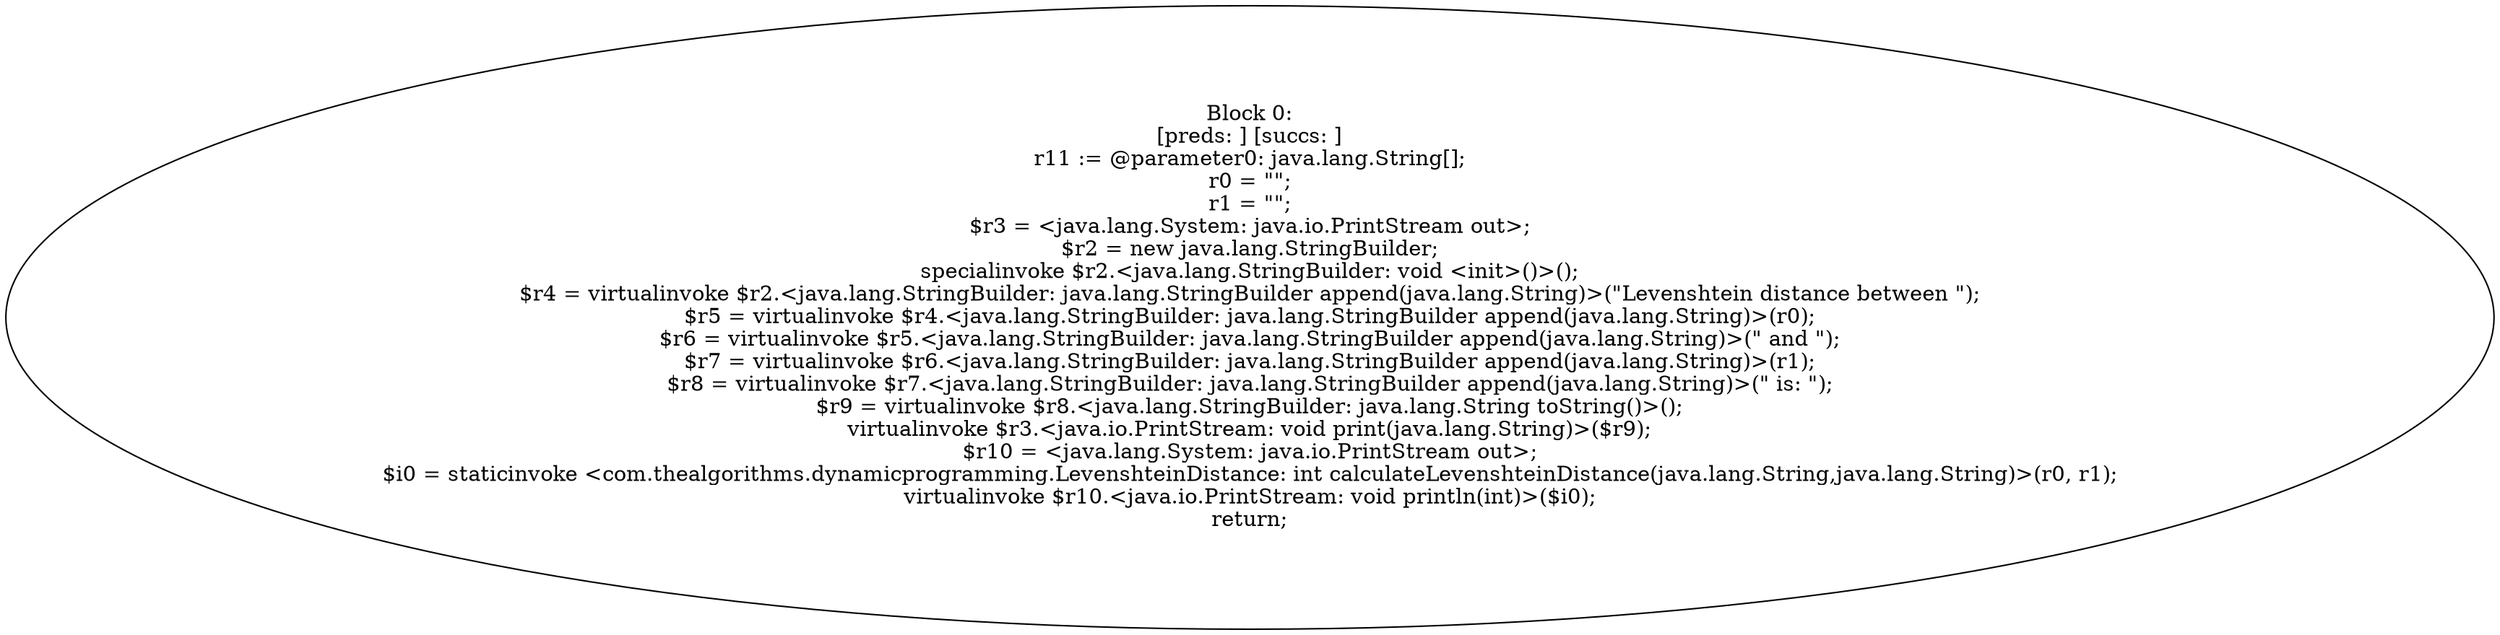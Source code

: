 digraph "unitGraph" {
    "Block 0:
[preds: ] [succs: ]
r11 := @parameter0: java.lang.String[];
r0 = \"\";
r1 = \"\";
$r3 = <java.lang.System: java.io.PrintStream out>;
$r2 = new java.lang.StringBuilder;
specialinvoke $r2.<java.lang.StringBuilder: void <init>()>();
$r4 = virtualinvoke $r2.<java.lang.StringBuilder: java.lang.StringBuilder append(java.lang.String)>(\"Levenshtein distance between \");
$r5 = virtualinvoke $r4.<java.lang.StringBuilder: java.lang.StringBuilder append(java.lang.String)>(r0);
$r6 = virtualinvoke $r5.<java.lang.StringBuilder: java.lang.StringBuilder append(java.lang.String)>(\" and \");
$r7 = virtualinvoke $r6.<java.lang.StringBuilder: java.lang.StringBuilder append(java.lang.String)>(r1);
$r8 = virtualinvoke $r7.<java.lang.StringBuilder: java.lang.StringBuilder append(java.lang.String)>(\" is: \");
$r9 = virtualinvoke $r8.<java.lang.StringBuilder: java.lang.String toString()>();
virtualinvoke $r3.<java.io.PrintStream: void print(java.lang.String)>($r9);
$r10 = <java.lang.System: java.io.PrintStream out>;
$i0 = staticinvoke <com.thealgorithms.dynamicprogramming.LevenshteinDistance: int calculateLevenshteinDistance(java.lang.String,java.lang.String)>(r0, r1);
virtualinvoke $r10.<java.io.PrintStream: void println(int)>($i0);
return;
"
}

